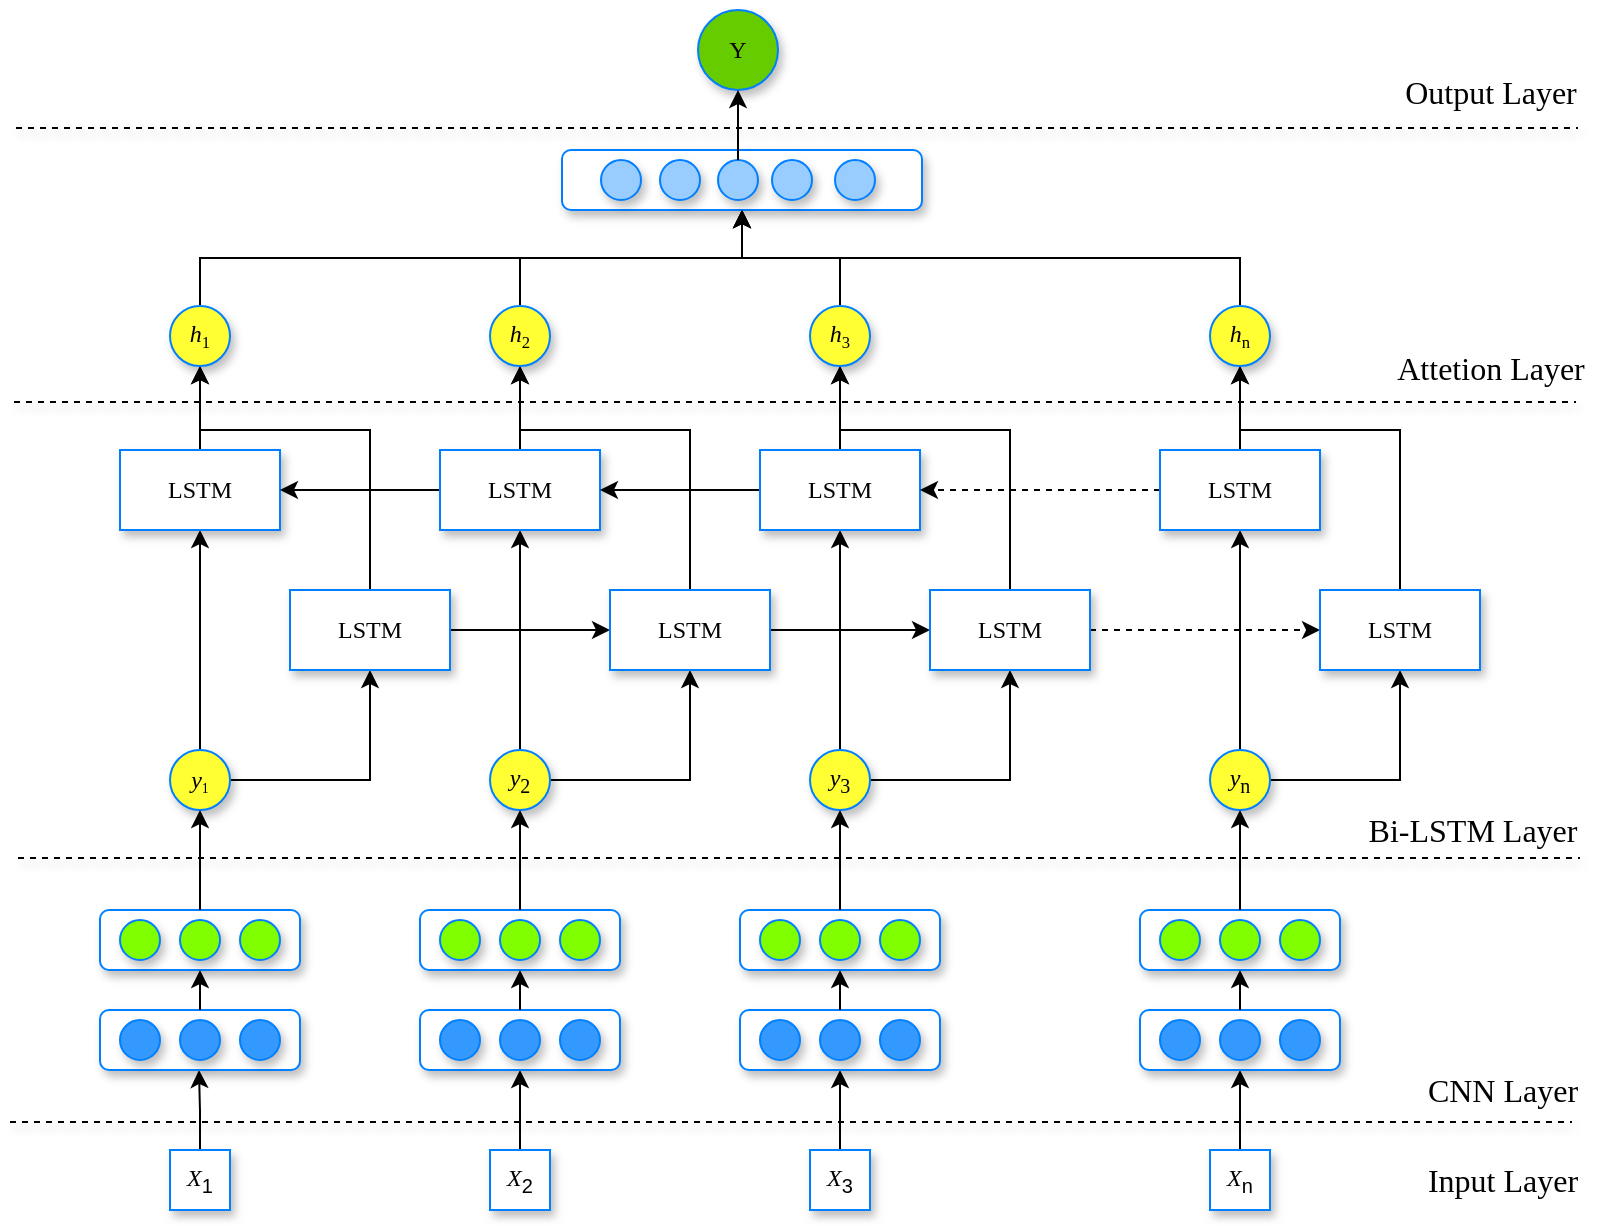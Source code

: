 <mxfile version="17.1.3" type="github">
  <diagram id="kZ105ibB84_HRwHr6UzJ" name="Page-1">
    <mxGraphModel dx="1117" dy="574" grid="0" gridSize="10" guides="1" tooltips="1" connect="1" arrows="1" fold="1" page="1" pageScale="1" pageWidth="827" pageHeight="1169" math="0" shadow="0">
      <root>
        <mxCell id="0" />
        <mxCell id="1" parent="0" />
        <mxCell id="asnv2eDRdn1GzaaLwiRC-99" style="edgeStyle=orthogonalEdgeStyle;rounded=0;orthogonalLoop=1;jettySize=auto;html=1;exitX=0.5;exitY=0;exitDx=0;exitDy=0;fontFamily=Times New Roman;shadow=0;" parent="1" source="asnv2eDRdn1GzaaLwiRC-2" edge="1">
          <mxGeometry relative="1" as="geometry">
            <mxPoint x="104.5" y="735" as="targetPoint" />
          </mxGeometry>
        </mxCell>
        <mxCell id="asnv2eDRdn1GzaaLwiRC-2" value="&lt;i&gt;&lt;font face=&quot;Times New Roman&quot;&gt;X&lt;/font&gt;&lt;/i&gt;&lt;sub&gt;1&lt;/sub&gt;" style="rounded=0;whiteSpace=wrap;html=1;strokeColor=#007FFF;shadow=1;" parent="1" vertex="1">
          <mxGeometry x="90" y="775" width="30" height="30" as="geometry" />
        </mxCell>
        <mxCell id="asnv2eDRdn1GzaaLwiRC-100" style="edgeStyle=orthogonalEdgeStyle;rounded=0;orthogonalLoop=1;jettySize=auto;html=1;exitX=0.5;exitY=0;exitDx=0;exitDy=0;entryX=0.5;entryY=1;entryDx=0;entryDy=0;fontFamily=Times New Roman;shadow=0;" parent="1" source="asnv2eDRdn1GzaaLwiRC-3" target="asnv2eDRdn1GzaaLwiRC-17" edge="1">
          <mxGeometry relative="1" as="geometry" />
        </mxCell>
        <mxCell id="asnv2eDRdn1GzaaLwiRC-3" value="&lt;i&gt;&lt;font face=&quot;Times New Roman&quot;&gt;X&lt;/font&gt;&lt;/i&gt;&lt;sub&gt;2&lt;/sub&gt;" style="rounded=0;whiteSpace=wrap;html=1;strokeColor=#007FFF;shadow=1;" parent="1" vertex="1">
          <mxGeometry x="250" y="775" width="30" height="30" as="geometry" />
        </mxCell>
        <mxCell id="asnv2eDRdn1GzaaLwiRC-101" style="edgeStyle=orthogonalEdgeStyle;rounded=0;orthogonalLoop=1;jettySize=auto;html=1;exitX=0.5;exitY=0;exitDx=0;exitDy=0;entryX=0.5;entryY=1;entryDx=0;entryDy=0;fontFamily=Times New Roman;shadow=0;" parent="1" source="asnv2eDRdn1GzaaLwiRC-6" target="asnv2eDRdn1GzaaLwiRC-22" edge="1">
          <mxGeometry relative="1" as="geometry" />
        </mxCell>
        <mxCell id="asnv2eDRdn1GzaaLwiRC-6" value="&lt;font face=&quot;Times New Roman&quot;&gt;&lt;i&gt;X&lt;/i&gt;&lt;/font&gt;&lt;sub&gt;3&lt;/sub&gt;" style="rounded=0;whiteSpace=wrap;html=1;strokeColor=#007FFF;shadow=1;" parent="1" vertex="1">
          <mxGeometry x="410" y="775" width="30" height="30" as="geometry" />
        </mxCell>
        <mxCell id="asnv2eDRdn1GzaaLwiRC-102" style="edgeStyle=orthogonalEdgeStyle;rounded=0;orthogonalLoop=1;jettySize=auto;html=1;exitX=0.5;exitY=0;exitDx=0;exitDy=0;entryX=0.5;entryY=1;entryDx=0;entryDy=0;fontFamily=Times New Roman;shadow=0;" parent="1" source="asnv2eDRdn1GzaaLwiRC-7" target="asnv2eDRdn1GzaaLwiRC-28" edge="1">
          <mxGeometry relative="1" as="geometry" />
        </mxCell>
        <mxCell id="asnv2eDRdn1GzaaLwiRC-7" value="&lt;font face=&quot;Times New Roman&quot;&gt;&lt;i&gt;X&lt;/i&gt;&lt;/font&gt;&lt;sub&gt;n&lt;/sub&gt;" style="rounded=0;whiteSpace=wrap;html=1;strokeColor=#007FFF;shadow=1;" parent="1" vertex="1">
          <mxGeometry x="610" y="775" width="30" height="30" as="geometry" />
        </mxCell>
        <mxCell id="asnv2eDRdn1GzaaLwiRC-15" value="" style="group" parent="1" vertex="1" connectable="0">
          <mxGeometry x="55" y="705" width="100" height="30" as="geometry" />
        </mxCell>
        <mxCell id="asnv2eDRdn1GzaaLwiRC-9" value="" style="rounded=1;whiteSpace=wrap;html=1;strokeColor=#007FFF;shadow=1;" parent="asnv2eDRdn1GzaaLwiRC-15" vertex="1">
          <mxGeometry width="100" height="30" as="geometry" />
        </mxCell>
        <mxCell id="asnv2eDRdn1GzaaLwiRC-10" value="" style="ellipse;whiteSpace=wrap;html=1;aspect=fixed;strokeColor=#007FFF;fillColor=#3399FF;shadow=1;" parent="asnv2eDRdn1GzaaLwiRC-15" vertex="1">
          <mxGeometry x="10" y="5" width="20" height="20" as="geometry" />
        </mxCell>
        <mxCell id="asnv2eDRdn1GzaaLwiRC-11" value="" style="ellipse;whiteSpace=wrap;html=1;aspect=fixed;strokeColor=#007FFF;fillColor=#3399FF;shadow=1;" parent="asnv2eDRdn1GzaaLwiRC-15" vertex="1">
          <mxGeometry x="40" y="5" width="20" height="20" as="geometry" />
        </mxCell>
        <mxCell id="asnv2eDRdn1GzaaLwiRC-12" value="" style="ellipse;whiteSpace=wrap;html=1;aspect=fixed;strokeColor=#007FFF;fillColor=#3399FF;shadow=1;" parent="asnv2eDRdn1GzaaLwiRC-15" vertex="1">
          <mxGeometry x="70" y="5" width="20" height="20" as="geometry" />
        </mxCell>
        <mxCell id="asnv2eDRdn1GzaaLwiRC-16" value="" style="group" parent="1" vertex="1" connectable="0">
          <mxGeometry x="215" y="705" width="100" height="30" as="geometry" />
        </mxCell>
        <mxCell id="asnv2eDRdn1GzaaLwiRC-17" value="" style="rounded=1;whiteSpace=wrap;html=1;strokeColor=#007FFF;shadow=1;" parent="asnv2eDRdn1GzaaLwiRC-16" vertex="1">
          <mxGeometry width="100" height="30" as="geometry" />
        </mxCell>
        <mxCell id="asnv2eDRdn1GzaaLwiRC-18" value="" style="ellipse;whiteSpace=wrap;html=1;aspect=fixed;strokeColor=#007FFF;fillColor=#3399FF;shadow=1;" parent="asnv2eDRdn1GzaaLwiRC-16" vertex="1">
          <mxGeometry x="10" y="5" width="20" height="20" as="geometry" />
        </mxCell>
        <mxCell id="asnv2eDRdn1GzaaLwiRC-19" value="" style="ellipse;whiteSpace=wrap;html=1;aspect=fixed;strokeColor=#007FFF;fillColor=#3399FF;shadow=1;" parent="asnv2eDRdn1GzaaLwiRC-16" vertex="1">
          <mxGeometry x="40" y="5" width="20" height="20" as="geometry" />
        </mxCell>
        <mxCell id="asnv2eDRdn1GzaaLwiRC-20" value="" style="ellipse;whiteSpace=wrap;html=1;aspect=fixed;strokeColor=#007FFF;fillColor=#3399FF;shadow=1;" parent="asnv2eDRdn1GzaaLwiRC-16" vertex="1">
          <mxGeometry x="70" y="5" width="20" height="20" as="geometry" />
        </mxCell>
        <mxCell id="asnv2eDRdn1GzaaLwiRC-21" value="" style="group" parent="1" vertex="1" connectable="0">
          <mxGeometry x="375" y="705" width="100" height="30" as="geometry" />
        </mxCell>
        <mxCell id="asnv2eDRdn1GzaaLwiRC-22" value="" style="rounded=1;whiteSpace=wrap;html=1;strokeColor=#007FFF;shadow=1;" parent="asnv2eDRdn1GzaaLwiRC-21" vertex="1">
          <mxGeometry width="100" height="30" as="geometry" />
        </mxCell>
        <mxCell id="asnv2eDRdn1GzaaLwiRC-23" value="" style="ellipse;whiteSpace=wrap;html=1;aspect=fixed;strokeColor=#007FFF;fillColor=#3399FF;shadow=1;" parent="asnv2eDRdn1GzaaLwiRC-21" vertex="1">
          <mxGeometry x="10" y="5" width="20" height="20" as="geometry" />
        </mxCell>
        <mxCell id="asnv2eDRdn1GzaaLwiRC-24" value="" style="ellipse;whiteSpace=wrap;html=1;aspect=fixed;strokeColor=#007FFF;fillColor=#3399FF;shadow=1;" parent="asnv2eDRdn1GzaaLwiRC-21" vertex="1">
          <mxGeometry x="40" y="5" width="20" height="20" as="geometry" />
        </mxCell>
        <mxCell id="asnv2eDRdn1GzaaLwiRC-25" value="" style="ellipse;whiteSpace=wrap;html=1;aspect=fixed;strokeColor=#007FFF;fillColor=#3399FF;shadow=1;" parent="asnv2eDRdn1GzaaLwiRC-21" vertex="1">
          <mxGeometry x="70" y="5" width="20" height="20" as="geometry" />
        </mxCell>
        <mxCell id="asnv2eDRdn1GzaaLwiRC-143" value="" style="endArrow=none;dashed=1;html=1;rounded=0;shadow=1;fontFamily=Times New Roman;" parent="asnv2eDRdn1GzaaLwiRC-21" edge="1">
          <mxGeometry width="50" height="50" relative="1" as="geometry">
            <mxPoint x="-365" y="56" as="sourcePoint" />
            <mxPoint x="416" y="56" as="targetPoint" />
          </mxGeometry>
        </mxCell>
        <mxCell id="asnv2eDRdn1GzaaLwiRC-27" value="" style="group" parent="1" vertex="1" connectable="0">
          <mxGeometry x="575" y="705" width="100" height="30" as="geometry" />
        </mxCell>
        <mxCell id="asnv2eDRdn1GzaaLwiRC-28" value="" style="rounded=1;whiteSpace=wrap;html=1;strokeColor=#007FFF;shadow=1;" parent="asnv2eDRdn1GzaaLwiRC-27" vertex="1">
          <mxGeometry width="100" height="30" as="geometry" />
        </mxCell>
        <mxCell id="asnv2eDRdn1GzaaLwiRC-29" value="" style="ellipse;whiteSpace=wrap;html=1;aspect=fixed;strokeColor=#007FFF;fillColor=#3399FF;shadow=1;" parent="asnv2eDRdn1GzaaLwiRC-27" vertex="1">
          <mxGeometry x="10" y="5" width="20" height="20" as="geometry" />
        </mxCell>
        <mxCell id="asnv2eDRdn1GzaaLwiRC-30" value="" style="ellipse;whiteSpace=wrap;html=1;aspect=fixed;strokeColor=#007FFF;fillColor=#3399FF;shadow=1;" parent="asnv2eDRdn1GzaaLwiRC-27" vertex="1">
          <mxGeometry x="40" y="5" width="20" height="20" as="geometry" />
        </mxCell>
        <mxCell id="asnv2eDRdn1GzaaLwiRC-31" value="" style="ellipse;whiteSpace=wrap;html=1;aspect=fixed;strokeColor=#007FFF;fillColor=#3399FF;shadow=1;" parent="asnv2eDRdn1GzaaLwiRC-27" vertex="1">
          <mxGeometry x="70" y="5" width="20" height="20" as="geometry" />
        </mxCell>
        <mxCell id="asnv2eDRdn1GzaaLwiRC-37" value="" style="group" parent="1" vertex="1" connectable="0">
          <mxGeometry x="55" y="655" width="100" height="30" as="geometry" />
        </mxCell>
        <mxCell id="asnv2eDRdn1GzaaLwiRC-38" value="" style="rounded=1;whiteSpace=wrap;html=1;strokeColor=#007FFF;shadow=1;" parent="asnv2eDRdn1GzaaLwiRC-37" vertex="1">
          <mxGeometry width="100" height="30" as="geometry" />
        </mxCell>
        <mxCell id="asnv2eDRdn1GzaaLwiRC-39" value="" style="ellipse;whiteSpace=wrap;html=1;aspect=fixed;strokeColor=#007FFF;fillColor=#80FF00;shadow=1;" parent="asnv2eDRdn1GzaaLwiRC-37" vertex="1">
          <mxGeometry x="10" y="5" width="20" height="20" as="geometry" />
        </mxCell>
        <mxCell id="asnv2eDRdn1GzaaLwiRC-40" value="" style="ellipse;whiteSpace=wrap;html=1;aspect=fixed;strokeColor=#007FFF;fillColor=#80FF00;shadow=1;" parent="asnv2eDRdn1GzaaLwiRC-37" vertex="1">
          <mxGeometry x="40" y="5" width="20" height="20" as="geometry" />
        </mxCell>
        <mxCell id="asnv2eDRdn1GzaaLwiRC-41" value="" style="ellipse;whiteSpace=wrap;html=1;aspect=fixed;strokeColor=#007FFF;fillColor=#80FF00;shadow=1;" parent="asnv2eDRdn1GzaaLwiRC-37" vertex="1">
          <mxGeometry x="70" y="5" width="20" height="20" as="geometry" />
        </mxCell>
        <mxCell id="asnv2eDRdn1GzaaLwiRC-42" value="" style="group" parent="1" vertex="1" connectable="0">
          <mxGeometry x="215" y="655" width="100" height="30" as="geometry" />
        </mxCell>
        <mxCell id="asnv2eDRdn1GzaaLwiRC-43" value="" style="rounded=1;whiteSpace=wrap;html=1;strokeColor=#007FFF;shadow=1;" parent="asnv2eDRdn1GzaaLwiRC-42" vertex="1">
          <mxGeometry width="100" height="30" as="geometry" />
        </mxCell>
        <mxCell id="asnv2eDRdn1GzaaLwiRC-44" value="" style="ellipse;whiteSpace=wrap;html=1;aspect=fixed;strokeColor=#007FFF;fillColor=#80FF00;shadow=1;" parent="asnv2eDRdn1GzaaLwiRC-42" vertex="1">
          <mxGeometry x="10" y="5" width="20" height="20" as="geometry" />
        </mxCell>
        <mxCell id="asnv2eDRdn1GzaaLwiRC-45" value="" style="ellipse;whiteSpace=wrap;html=1;aspect=fixed;strokeColor=#007FFF;fillColor=#80FF00;shadow=1;" parent="asnv2eDRdn1GzaaLwiRC-42" vertex="1">
          <mxGeometry x="40" y="5" width="20" height="20" as="geometry" />
        </mxCell>
        <mxCell id="asnv2eDRdn1GzaaLwiRC-46" value="" style="ellipse;whiteSpace=wrap;html=1;aspect=fixed;strokeColor=#007FFF;fillColor=#80FF00;shadow=1;" parent="asnv2eDRdn1GzaaLwiRC-42" vertex="1">
          <mxGeometry x="70" y="5" width="20" height="20" as="geometry" />
        </mxCell>
        <mxCell id="asnv2eDRdn1GzaaLwiRC-47" value="" style="group" parent="1" vertex="1" connectable="0">
          <mxGeometry x="375" y="655" width="100" height="30" as="geometry" />
        </mxCell>
        <mxCell id="asnv2eDRdn1GzaaLwiRC-48" value="" style="rounded=1;whiteSpace=wrap;html=1;strokeColor=#007FFF;shadow=1;" parent="asnv2eDRdn1GzaaLwiRC-47" vertex="1">
          <mxGeometry width="100" height="30" as="geometry" />
        </mxCell>
        <mxCell id="asnv2eDRdn1GzaaLwiRC-49" value="" style="ellipse;whiteSpace=wrap;html=1;aspect=fixed;strokeColor=#007FFF;fillColor=#80FF00;shadow=1;" parent="asnv2eDRdn1GzaaLwiRC-47" vertex="1">
          <mxGeometry x="10" y="5" width="20" height="20" as="geometry" />
        </mxCell>
        <mxCell id="asnv2eDRdn1GzaaLwiRC-50" value="" style="ellipse;whiteSpace=wrap;html=1;aspect=fixed;strokeColor=#007FFF;fillColor=#80FF00;shadow=1;" parent="asnv2eDRdn1GzaaLwiRC-47" vertex="1">
          <mxGeometry x="40" y="5" width="20" height="20" as="geometry" />
        </mxCell>
        <mxCell id="asnv2eDRdn1GzaaLwiRC-51" value="" style="ellipse;whiteSpace=wrap;html=1;aspect=fixed;strokeColor=#007FFF;fillColor=#80FF00;shadow=1;" parent="asnv2eDRdn1GzaaLwiRC-47" vertex="1">
          <mxGeometry x="70" y="5" width="20" height="20" as="geometry" />
        </mxCell>
        <mxCell id="asnv2eDRdn1GzaaLwiRC-52" value="" style="group" parent="1" vertex="1" connectable="0">
          <mxGeometry x="575" y="655" width="100" height="30" as="geometry" />
        </mxCell>
        <mxCell id="asnv2eDRdn1GzaaLwiRC-53" value="" style="rounded=1;whiteSpace=wrap;html=1;strokeColor=#007FFF;shadow=1;" parent="asnv2eDRdn1GzaaLwiRC-52" vertex="1">
          <mxGeometry width="100" height="30" as="geometry" />
        </mxCell>
        <mxCell id="asnv2eDRdn1GzaaLwiRC-54" value="" style="ellipse;whiteSpace=wrap;html=1;aspect=fixed;strokeColor=#007FFF;fillColor=#80FF00;shadow=1;" parent="asnv2eDRdn1GzaaLwiRC-52" vertex="1">
          <mxGeometry x="10" y="5" width="20" height="20" as="geometry" />
        </mxCell>
        <mxCell id="asnv2eDRdn1GzaaLwiRC-55" value="" style="ellipse;whiteSpace=wrap;html=1;aspect=fixed;strokeColor=#007FFF;fillColor=#80FF00;shadow=1;" parent="asnv2eDRdn1GzaaLwiRC-52" vertex="1">
          <mxGeometry x="40" y="5" width="20" height="20" as="geometry" />
        </mxCell>
        <mxCell id="asnv2eDRdn1GzaaLwiRC-56" value="" style="ellipse;whiteSpace=wrap;html=1;aspect=fixed;strokeColor=#007FFF;fillColor=#80FF00;shadow=1;" parent="asnv2eDRdn1GzaaLwiRC-52" vertex="1">
          <mxGeometry x="70" y="5" width="20" height="20" as="geometry" />
        </mxCell>
        <mxCell id="asnv2eDRdn1GzaaLwiRC-95" style="edgeStyle=orthogonalEdgeStyle;rounded=0;orthogonalLoop=1;jettySize=auto;html=1;exitX=0.5;exitY=0;exitDx=0;exitDy=0;entryX=0.5;entryY=1;entryDx=0;entryDy=0;fontFamily=Times New Roman;" parent="1" source="asnv2eDRdn1GzaaLwiRC-63" target="asnv2eDRdn1GzaaLwiRC-67" edge="1">
          <mxGeometry relative="1" as="geometry" />
        </mxCell>
        <mxCell id="asnv2eDRdn1GzaaLwiRC-111" style="edgeStyle=orthogonalEdgeStyle;rounded=0;orthogonalLoop=1;jettySize=auto;html=1;exitX=1;exitY=0.5;exitDx=0;exitDy=0;entryX=0.5;entryY=1;entryDx=0;entryDy=0;fontFamily=Times New Roman;" parent="1" source="asnv2eDRdn1GzaaLwiRC-63" target="asnv2eDRdn1GzaaLwiRC-68" edge="1">
          <mxGeometry relative="1" as="geometry" />
        </mxCell>
        <mxCell id="asnv2eDRdn1GzaaLwiRC-63" value="&lt;i style=&quot;font-family: &amp;#34;times new roman&amp;#34;&quot;&gt;y&lt;/i&gt;&lt;span style=&quot;font-family: &amp;#34;times new roman&amp;#34; ; font-size: 8.333px&quot;&gt;&lt;sub&gt;1&lt;/sub&gt;&lt;/span&gt;" style="ellipse;whiteSpace=wrap;html=1;aspect=fixed;strokeColor=#007FFF;fillColor=#FFFF33;shadow=1;" parent="1" vertex="1">
          <mxGeometry x="90" y="575" width="30" height="30" as="geometry" />
        </mxCell>
        <mxCell id="asnv2eDRdn1GzaaLwiRC-114" style="edgeStyle=orthogonalEdgeStyle;rounded=0;orthogonalLoop=1;jettySize=auto;html=1;exitX=1;exitY=0.5;exitDx=0;exitDy=0;entryX=0.5;entryY=1;entryDx=0;entryDy=0;fontFamily=Times New Roman;" parent="1" source="asnv2eDRdn1GzaaLwiRC-64" target="asnv2eDRdn1GzaaLwiRC-72" edge="1">
          <mxGeometry relative="1" as="geometry" />
        </mxCell>
        <mxCell id="asnv2eDRdn1GzaaLwiRC-115" style="edgeStyle=orthogonalEdgeStyle;rounded=0;orthogonalLoop=1;jettySize=auto;html=1;exitX=0.5;exitY=0;exitDx=0;exitDy=0;entryX=0.5;entryY=1;entryDx=0;entryDy=0;fontFamily=Times New Roman;" parent="1" source="asnv2eDRdn1GzaaLwiRC-64" target="asnv2eDRdn1GzaaLwiRC-69" edge="1">
          <mxGeometry relative="1" as="geometry" />
        </mxCell>
        <mxCell id="asnv2eDRdn1GzaaLwiRC-64" value="&lt;font face=&quot;Times New Roman&quot;&gt;&lt;i&gt;y&lt;/i&gt;&lt;sub&gt;2&lt;/sub&gt;&lt;/font&gt;" style="ellipse;whiteSpace=wrap;html=1;aspect=fixed;strokeColor=#007FFF;fillColor=#FFFF33;shadow=1;" parent="1" vertex="1">
          <mxGeometry x="250" y="575" width="30" height="30" as="geometry" />
        </mxCell>
        <mxCell id="asnv2eDRdn1GzaaLwiRC-118" style="edgeStyle=orthogonalEdgeStyle;rounded=0;orthogonalLoop=1;jettySize=auto;html=1;exitX=0.5;exitY=0;exitDx=0;exitDy=0;entryX=0.5;entryY=1;entryDx=0;entryDy=0;fontFamily=Times New Roman;" parent="1" source="asnv2eDRdn1GzaaLwiRC-65" target="asnv2eDRdn1GzaaLwiRC-70" edge="1">
          <mxGeometry relative="1" as="geometry" />
        </mxCell>
        <mxCell id="asnv2eDRdn1GzaaLwiRC-136" style="edgeStyle=orthogonalEdgeStyle;rounded=0;orthogonalLoop=1;jettySize=auto;html=1;exitX=1;exitY=0.5;exitDx=0;exitDy=0;entryX=0.5;entryY=1;entryDx=0;entryDy=0;fontFamily=Times New Roman;" parent="1" source="asnv2eDRdn1GzaaLwiRC-65" target="asnv2eDRdn1GzaaLwiRC-73" edge="1">
          <mxGeometry relative="1" as="geometry" />
        </mxCell>
        <mxCell id="asnv2eDRdn1GzaaLwiRC-65" value="&lt;font face=&quot;Times New Roman&quot;&gt;&lt;i&gt;y&lt;/i&gt;&lt;sub&gt;3&lt;/sub&gt;&lt;/font&gt;" style="ellipse;whiteSpace=wrap;html=1;aspect=fixed;strokeColor=#007FFF;fillColor=#FFFF33;shadow=1;" parent="1" vertex="1">
          <mxGeometry x="410" y="575" width="30" height="30" as="geometry" />
        </mxCell>
        <mxCell id="asnv2eDRdn1GzaaLwiRC-119" style="edgeStyle=orthogonalEdgeStyle;rounded=0;orthogonalLoop=1;jettySize=auto;html=1;exitX=0.5;exitY=0;exitDx=0;exitDy=0;entryX=0.5;entryY=1;entryDx=0;entryDy=0;fontFamily=Times New Roman;" parent="1" source="asnv2eDRdn1GzaaLwiRC-66" target="asnv2eDRdn1GzaaLwiRC-71" edge="1">
          <mxGeometry relative="1" as="geometry" />
        </mxCell>
        <mxCell id="asnv2eDRdn1GzaaLwiRC-120" style="edgeStyle=orthogonalEdgeStyle;rounded=0;orthogonalLoop=1;jettySize=auto;html=1;exitX=1;exitY=0.5;exitDx=0;exitDy=0;entryX=0.5;entryY=1;entryDx=0;entryDy=0;fontFamily=Times New Roman;" parent="1" source="asnv2eDRdn1GzaaLwiRC-66" target="asnv2eDRdn1GzaaLwiRC-74" edge="1">
          <mxGeometry relative="1" as="geometry" />
        </mxCell>
        <mxCell id="asnv2eDRdn1GzaaLwiRC-66" value="&lt;font face=&quot;Times New Roman&quot;&gt;&lt;i&gt;y&lt;/i&gt;&lt;sub&gt;n&lt;/sub&gt;&lt;/font&gt;" style="ellipse;whiteSpace=wrap;html=1;aspect=fixed;strokeColor=#007FFF;fillColor=#FFFF33;shadow=1;" parent="1" vertex="1">
          <mxGeometry x="610" y="575" width="30" height="30" as="geometry" />
        </mxCell>
        <mxCell id="asnv2eDRdn1GzaaLwiRC-89" value="" style="edgeStyle=orthogonalEdgeStyle;rounded=0;orthogonalLoop=1;jettySize=auto;html=1;fontFamily=Times New Roman;" parent="1" source="asnv2eDRdn1GzaaLwiRC-67" target="asnv2eDRdn1GzaaLwiRC-75" edge="1">
          <mxGeometry relative="1" as="geometry" />
        </mxCell>
        <mxCell id="asnv2eDRdn1GzaaLwiRC-67" value="&lt;font face=&quot;Times New Roman&quot;&gt;LSTM&lt;/font&gt;" style="rounded=0;whiteSpace=wrap;html=1;shadow=1;strokeColor=#007FFF;fillColor=#FFFFFF;" parent="1" vertex="1">
          <mxGeometry x="65" y="425" width="80" height="40" as="geometry" />
        </mxCell>
        <mxCell id="asnv2eDRdn1GzaaLwiRC-112" style="edgeStyle=orthogonalEdgeStyle;rounded=0;orthogonalLoop=1;jettySize=auto;html=1;exitX=0.5;exitY=0;exitDx=0;exitDy=0;entryX=0.5;entryY=1;entryDx=0;entryDy=0;fontFamily=Times New Roman;" parent="1" source="asnv2eDRdn1GzaaLwiRC-68" target="asnv2eDRdn1GzaaLwiRC-75" edge="1">
          <mxGeometry relative="1" as="geometry">
            <Array as="points">
              <mxPoint x="190" y="415" />
              <mxPoint x="105" y="415" />
            </Array>
          </mxGeometry>
        </mxCell>
        <mxCell id="asnv2eDRdn1GzaaLwiRC-113" style="edgeStyle=orthogonalEdgeStyle;rounded=0;orthogonalLoop=1;jettySize=auto;html=1;exitX=1;exitY=0.5;exitDx=0;exitDy=0;entryX=0;entryY=0.5;entryDx=0;entryDy=0;fontFamily=Times New Roman;" parent="1" source="asnv2eDRdn1GzaaLwiRC-68" target="asnv2eDRdn1GzaaLwiRC-72" edge="1">
          <mxGeometry relative="1" as="geometry" />
        </mxCell>
        <mxCell id="asnv2eDRdn1GzaaLwiRC-68" value="&lt;font face=&quot;Times New Roman&quot;&gt;LSTM&lt;/font&gt;" style="rounded=0;whiteSpace=wrap;html=1;shadow=1;strokeColor=#007FFF;fillColor=#FFFFFF;" parent="1" vertex="1">
          <mxGeometry x="150" y="495" width="80" height="40" as="geometry" />
        </mxCell>
        <mxCell id="asnv2eDRdn1GzaaLwiRC-124" style="edgeStyle=orthogonalEdgeStyle;rounded=0;orthogonalLoop=1;jettySize=auto;html=1;exitX=0.5;exitY=0;exitDx=0;exitDy=0;entryX=0.5;entryY=1;entryDx=0;entryDy=0;fontFamily=Times New Roman;" parent="1" source="asnv2eDRdn1GzaaLwiRC-69" target="asnv2eDRdn1GzaaLwiRC-90" edge="1">
          <mxGeometry relative="1" as="geometry" />
        </mxCell>
        <mxCell id="asnv2eDRdn1GzaaLwiRC-129" style="edgeStyle=orthogonalEdgeStyle;rounded=0;orthogonalLoop=1;jettySize=auto;html=1;exitX=0;exitY=0.5;exitDx=0;exitDy=0;entryX=1;entryY=0.5;entryDx=0;entryDy=0;fontFamily=Times New Roman;" parent="1" source="asnv2eDRdn1GzaaLwiRC-69" target="asnv2eDRdn1GzaaLwiRC-67" edge="1">
          <mxGeometry relative="1" as="geometry" />
        </mxCell>
        <mxCell id="asnv2eDRdn1GzaaLwiRC-69" value="&lt;font face=&quot;Times New Roman&quot;&gt;LSTM&lt;/font&gt;" style="rounded=0;whiteSpace=wrap;html=1;shadow=1;strokeColor=#007FFF;fillColor=#FFFFFF;" parent="1" vertex="1">
          <mxGeometry x="225" y="425" width="80" height="40" as="geometry" />
        </mxCell>
        <mxCell id="asnv2eDRdn1GzaaLwiRC-123" style="edgeStyle=orthogonalEdgeStyle;rounded=0;orthogonalLoop=1;jettySize=auto;html=1;exitX=0.5;exitY=0;exitDx=0;exitDy=0;entryX=0.5;entryY=1;entryDx=0;entryDy=0;fontFamily=Times New Roman;" parent="1" source="asnv2eDRdn1GzaaLwiRC-70" target="asnv2eDRdn1GzaaLwiRC-91" edge="1">
          <mxGeometry relative="1" as="geometry" />
        </mxCell>
        <mxCell id="asnv2eDRdn1GzaaLwiRC-128" style="edgeStyle=orthogonalEdgeStyle;rounded=0;orthogonalLoop=1;jettySize=auto;html=1;exitX=0;exitY=0.5;exitDx=0;exitDy=0;entryX=1;entryY=0.5;entryDx=0;entryDy=0;fontFamily=Times New Roman;" parent="1" source="asnv2eDRdn1GzaaLwiRC-70" target="asnv2eDRdn1GzaaLwiRC-69" edge="1">
          <mxGeometry relative="1" as="geometry" />
        </mxCell>
        <mxCell id="asnv2eDRdn1GzaaLwiRC-70" value="&lt;font face=&quot;Times New Roman&quot;&gt;LSTM&lt;/font&gt;" style="rounded=0;whiteSpace=wrap;html=1;shadow=1;strokeColor=#007FFF;fillColor=#FFFFFF;" parent="1" vertex="1">
          <mxGeometry x="385" y="425" width="80" height="40" as="geometry" />
        </mxCell>
        <mxCell id="asnv2eDRdn1GzaaLwiRC-122" style="edgeStyle=orthogonalEdgeStyle;rounded=0;orthogonalLoop=1;jettySize=auto;html=1;exitX=0.5;exitY=0;exitDx=0;exitDy=0;entryX=0.5;entryY=1;entryDx=0;entryDy=0;fontFamily=Times New Roman;" parent="1" source="asnv2eDRdn1GzaaLwiRC-71" target="asnv2eDRdn1GzaaLwiRC-78" edge="1">
          <mxGeometry relative="1" as="geometry" />
        </mxCell>
        <mxCell id="asnv2eDRdn1GzaaLwiRC-130" style="edgeStyle=orthogonalEdgeStyle;rounded=0;orthogonalLoop=1;jettySize=auto;html=1;exitX=0;exitY=0.5;exitDx=0;exitDy=0;fontFamily=Times New Roman;dashed=1;" parent="1" source="asnv2eDRdn1GzaaLwiRC-71" target="asnv2eDRdn1GzaaLwiRC-70" edge="1">
          <mxGeometry relative="1" as="geometry" />
        </mxCell>
        <mxCell id="asnv2eDRdn1GzaaLwiRC-71" value="&lt;font face=&quot;Times New Roman&quot;&gt;LSTM&lt;/font&gt;" style="rounded=0;whiteSpace=wrap;html=1;shadow=1;strokeColor=#007FFF;fillColor=#FFFFFF;" parent="1" vertex="1">
          <mxGeometry x="585" y="425" width="80" height="40" as="geometry" />
        </mxCell>
        <mxCell id="asnv2eDRdn1GzaaLwiRC-116" style="edgeStyle=orthogonalEdgeStyle;rounded=0;orthogonalLoop=1;jettySize=auto;html=1;exitX=1;exitY=0.5;exitDx=0;exitDy=0;fontFamily=Times New Roman;" parent="1" source="asnv2eDRdn1GzaaLwiRC-72" target="asnv2eDRdn1GzaaLwiRC-73" edge="1">
          <mxGeometry relative="1" as="geometry" />
        </mxCell>
        <mxCell id="asnv2eDRdn1GzaaLwiRC-125" style="edgeStyle=orthogonalEdgeStyle;rounded=0;orthogonalLoop=1;jettySize=auto;html=1;exitX=0.5;exitY=0;exitDx=0;exitDy=0;entryX=0.5;entryY=1;entryDx=0;entryDy=0;fontFamily=Times New Roman;" parent="1" source="asnv2eDRdn1GzaaLwiRC-72" target="asnv2eDRdn1GzaaLwiRC-90" edge="1">
          <mxGeometry relative="1" as="geometry">
            <Array as="points">
              <mxPoint x="350" y="415" />
              <mxPoint x="265" y="415" />
            </Array>
          </mxGeometry>
        </mxCell>
        <mxCell id="asnv2eDRdn1GzaaLwiRC-72" value="&lt;font face=&quot;Times New Roman&quot;&gt;LSTM&lt;/font&gt;" style="rounded=0;whiteSpace=wrap;html=1;shadow=1;strokeColor=#007FFF;fillColor=#FFFFFF;" parent="1" vertex="1">
          <mxGeometry x="310" y="495" width="80" height="40" as="geometry" />
        </mxCell>
        <mxCell id="asnv2eDRdn1GzaaLwiRC-117" style="edgeStyle=orthogonalEdgeStyle;rounded=0;orthogonalLoop=1;jettySize=auto;html=1;exitX=1;exitY=0.5;exitDx=0;exitDy=0;entryX=0;entryY=0.5;entryDx=0;entryDy=0;fontFamily=Times New Roman;dashed=1;" parent="1" source="asnv2eDRdn1GzaaLwiRC-73" target="asnv2eDRdn1GzaaLwiRC-74" edge="1">
          <mxGeometry relative="1" as="geometry" />
        </mxCell>
        <mxCell id="asnv2eDRdn1GzaaLwiRC-126" style="edgeStyle=orthogonalEdgeStyle;rounded=0;orthogonalLoop=1;jettySize=auto;html=1;exitX=0.5;exitY=0;exitDx=0;exitDy=0;entryX=0.5;entryY=1;entryDx=0;entryDy=0;fontFamily=Times New Roman;" parent="1" source="asnv2eDRdn1GzaaLwiRC-73" target="asnv2eDRdn1GzaaLwiRC-91" edge="1">
          <mxGeometry relative="1" as="geometry">
            <Array as="points">
              <mxPoint x="510" y="415" />
              <mxPoint x="425" y="415" />
            </Array>
          </mxGeometry>
        </mxCell>
        <mxCell id="asnv2eDRdn1GzaaLwiRC-73" value="&lt;font face=&quot;Times New Roman&quot;&gt;LSTM&lt;/font&gt;" style="rounded=0;whiteSpace=wrap;html=1;shadow=1;strokeColor=#007FFF;fillColor=#FFFFFF;" parent="1" vertex="1">
          <mxGeometry x="470" y="495" width="80" height="40" as="geometry" />
        </mxCell>
        <mxCell id="asnv2eDRdn1GzaaLwiRC-127" style="edgeStyle=orthogonalEdgeStyle;rounded=0;orthogonalLoop=1;jettySize=auto;html=1;exitX=0.5;exitY=0;exitDx=0;exitDy=0;entryX=0.5;entryY=1;entryDx=0;entryDy=0;fontFamily=Times New Roman;" parent="1" source="asnv2eDRdn1GzaaLwiRC-74" target="asnv2eDRdn1GzaaLwiRC-78" edge="1">
          <mxGeometry relative="1" as="geometry">
            <Array as="points">
              <mxPoint x="705" y="415" />
              <mxPoint x="625" y="415" />
            </Array>
          </mxGeometry>
        </mxCell>
        <mxCell id="asnv2eDRdn1GzaaLwiRC-74" value="&lt;font face=&quot;Times New Roman&quot;&gt;LSTM&lt;/font&gt;" style="rounded=0;whiteSpace=wrap;html=1;shadow=1;strokeColor=#007FFF;fillColor=#FFFFFF;" parent="1" vertex="1">
          <mxGeometry x="665" y="495" width="80" height="40" as="geometry" />
        </mxCell>
        <mxCell id="asnv2eDRdn1GzaaLwiRC-131" style="rounded=0;orthogonalLoop=1;jettySize=auto;html=1;exitX=0.5;exitY=0;exitDx=0;exitDy=0;entryX=0.5;entryY=1;entryDx=0;entryDy=0;fontFamily=Times New Roman;edgeStyle=orthogonalEdgeStyle;" parent="1" source="asnv2eDRdn1GzaaLwiRC-75" target="asnv2eDRdn1GzaaLwiRC-80" edge="1">
          <mxGeometry relative="1" as="geometry" />
        </mxCell>
        <mxCell id="asnv2eDRdn1GzaaLwiRC-75" value="&lt;font face=&quot;Times New Roman&quot;&gt;&lt;i&gt;h&lt;/i&gt;&lt;span style=&quot;font-size: 10px&quot;&gt;&lt;sub&gt;1&lt;/sub&gt;&lt;/span&gt;&lt;/font&gt;" style="ellipse;whiteSpace=wrap;html=1;aspect=fixed;strokeColor=#007FFF;fillColor=#FFFF33;shadow=1;" parent="1" vertex="1">
          <mxGeometry x="90" y="353" width="30" height="30" as="geometry" />
        </mxCell>
        <mxCell id="asnv2eDRdn1GzaaLwiRC-134" style="edgeStyle=orthogonalEdgeStyle;rounded=0;orthogonalLoop=1;jettySize=auto;html=1;exitX=0.5;exitY=0;exitDx=0;exitDy=0;fontFamily=Times New Roman;entryX=0.5;entryY=1;entryDx=0;entryDy=0;" parent="1" source="asnv2eDRdn1GzaaLwiRC-78" target="asnv2eDRdn1GzaaLwiRC-80" edge="1">
          <mxGeometry relative="1" as="geometry">
            <mxPoint x="510" y="305" as="targetPoint" />
            <Array as="points">
              <mxPoint x="625" y="329" />
              <mxPoint x="376" y="329" />
            </Array>
          </mxGeometry>
        </mxCell>
        <mxCell id="asnv2eDRdn1GzaaLwiRC-78" value="&lt;i style=&quot;font-family: &amp;#34;times new roman&amp;#34;&quot;&gt;h&lt;/i&gt;&lt;span style=&quot;font-family: &amp;#34;times new roman&amp;#34; ; font-size: 10px&quot;&gt;&lt;sub&gt;n&lt;/sub&gt;&lt;/span&gt;" style="ellipse;whiteSpace=wrap;html=1;aspect=fixed;strokeColor=#007FFF;fillColor=#FFFF33;shadow=1;" parent="1" vertex="1">
          <mxGeometry x="610" y="353" width="30" height="30" as="geometry" />
        </mxCell>
        <mxCell id="asnv2eDRdn1GzaaLwiRC-79" value="" style="group" parent="1" vertex="1" connectable="0">
          <mxGeometry x="286" y="275" width="195" height="30" as="geometry" />
        </mxCell>
        <mxCell id="asnv2eDRdn1GzaaLwiRC-80" value="" style="rounded=1;whiteSpace=wrap;html=1;strokeColor=#007FFF;shadow=1;" parent="asnv2eDRdn1GzaaLwiRC-79" vertex="1">
          <mxGeometry width="180" height="30" as="geometry" />
        </mxCell>
        <mxCell id="asnv2eDRdn1GzaaLwiRC-81" value="" style="ellipse;whiteSpace=wrap;html=1;aspect=fixed;strokeColor=#007FFF;fillColor=#99CCFF;shadow=1;" parent="asnv2eDRdn1GzaaLwiRC-79" vertex="1">
          <mxGeometry x="19.5" y="5" width="20" height="20" as="geometry" />
        </mxCell>
        <mxCell id="asnv2eDRdn1GzaaLwiRC-82" value="" style="ellipse;whiteSpace=wrap;html=1;aspect=fixed;strokeColor=#007FFF;fillColor=#99CCFF;shadow=1;" parent="asnv2eDRdn1GzaaLwiRC-79" vertex="1">
          <mxGeometry x="78" y="5" width="20" height="20" as="geometry" />
        </mxCell>
        <mxCell id="asnv2eDRdn1GzaaLwiRC-83" value="" style="ellipse;whiteSpace=wrap;html=1;aspect=fixed;strokeColor=#007FFF;fillColor=#99CCFF;shadow=1;" parent="asnv2eDRdn1GzaaLwiRC-79" vertex="1">
          <mxGeometry x="136.5" y="5" width="20" height="20" as="geometry" />
        </mxCell>
        <mxCell id="asnv2eDRdn1GzaaLwiRC-86" value="" style="ellipse;whiteSpace=wrap;html=1;aspect=fixed;strokeColor=#007FFF;fillColor=#99CCFF;shadow=1;" parent="asnv2eDRdn1GzaaLwiRC-79" vertex="1">
          <mxGeometry x="49" y="5" width="20" height="20" as="geometry" />
        </mxCell>
        <mxCell id="asnv2eDRdn1GzaaLwiRC-87" value="" style="ellipse;whiteSpace=wrap;html=1;aspect=fixed;strokeColor=#007FFF;fillColor=#99CCFF;shadow=1;" parent="asnv2eDRdn1GzaaLwiRC-79" vertex="1">
          <mxGeometry x="105" y="5" width="20" height="20" as="geometry" />
        </mxCell>
        <mxCell id="asnv2eDRdn1GzaaLwiRC-132" style="edgeStyle=orthogonalEdgeStyle;rounded=0;orthogonalLoop=1;jettySize=auto;html=1;exitX=0.5;exitY=0;exitDx=0;exitDy=0;fontFamily=Times New Roman;entryX=0.5;entryY=1;entryDx=0;entryDy=0;" parent="1" source="asnv2eDRdn1GzaaLwiRC-90" target="asnv2eDRdn1GzaaLwiRC-80" edge="1">
          <mxGeometry relative="1" as="geometry">
            <mxPoint x="380" y="305" as="targetPoint" />
          </mxGeometry>
        </mxCell>
        <mxCell id="asnv2eDRdn1GzaaLwiRC-90" value="&lt;font face=&quot;Times New Roman&quot;&gt;&lt;i&gt;h&lt;/i&gt;&lt;span style=&quot;font-size: 10px&quot;&gt;&lt;sub&gt;2&lt;/sub&gt;&lt;/span&gt;&lt;/font&gt;" style="ellipse;whiteSpace=wrap;html=1;aspect=fixed;strokeColor=#007FFF;fillColor=#FFFF33;shadow=1;" parent="1" vertex="1">
          <mxGeometry x="250" y="353" width="30" height="30" as="geometry" />
        </mxCell>
        <mxCell id="asnv2eDRdn1GzaaLwiRC-133" style="edgeStyle=orthogonalEdgeStyle;rounded=0;orthogonalLoop=1;jettySize=auto;html=1;exitX=0.5;exitY=0;exitDx=0;exitDy=0;fontFamily=Times New Roman;entryX=0.5;entryY=1;entryDx=0;entryDy=0;" parent="1" source="asnv2eDRdn1GzaaLwiRC-91" target="asnv2eDRdn1GzaaLwiRC-80" edge="1">
          <mxGeometry relative="1" as="geometry">
            <mxPoint x="376" y="305" as="targetPoint" />
          </mxGeometry>
        </mxCell>
        <mxCell id="asnv2eDRdn1GzaaLwiRC-91" value="&lt;font face=&quot;Times New Roman&quot;&gt;&lt;i&gt;h&lt;/i&gt;&lt;span style=&quot;font-size: 10px&quot;&gt;&lt;sub&gt;3&lt;/sub&gt;&lt;/span&gt;&lt;/font&gt;" style="ellipse;whiteSpace=wrap;html=1;aspect=fixed;strokeColor=#007FFF;fillColor=#FFFF33;shadow=1;" parent="1" vertex="1">
          <mxGeometry x="410" y="353" width="30" height="30" as="geometry" />
        </mxCell>
        <mxCell id="asnv2eDRdn1GzaaLwiRC-103" style="edgeStyle=orthogonalEdgeStyle;rounded=0;orthogonalLoop=1;jettySize=auto;html=1;exitX=0.5;exitY=0;exitDx=0;exitDy=0;entryX=0.5;entryY=1;entryDx=0;entryDy=0;fontFamily=Times New Roman;shadow=0;" parent="1" source="asnv2eDRdn1GzaaLwiRC-28" target="asnv2eDRdn1GzaaLwiRC-53" edge="1">
          <mxGeometry relative="1" as="geometry" />
        </mxCell>
        <mxCell id="asnv2eDRdn1GzaaLwiRC-104" style="edgeStyle=orthogonalEdgeStyle;rounded=0;orthogonalLoop=1;jettySize=auto;html=1;exitX=0.5;exitY=0;exitDx=0;exitDy=0;entryX=0.5;entryY=1;entryDx=0;entryDy=0;fontFamily=Times New Roman;shadow=0;" parent="1" source="asnv2eDRdn1GzaaLwiRC-22" target="asnv2eDRdn1GzaaLwiRC-48" edge="1">
          <mxGeometry relative="1" as="geometry" />
        </mxCell>
        <mxCell id="asnv2eDRdn1GzaaLwiRC-105" style="edgeStyle=orthogonalEdgeStyle;rounded=0;orthogonalLoop=1;jettySize=auto;html=1;exitX=0.5;exitY=0;exitDx=0;exitDy=0;entryX=0.5;entryY=1;entryDx=0;entryDy=0;fontFamily=Times New Roman;shadow=0;" parent="1" source="asnv2eDRdn1GzaaLwiRC-17" target="asnv2eDRdn1GzaaLwiRC-43" edge="1">
          <mxGeometry relative="1" as="geometry" />
        </mxCell>
        <mxCell id="asnv2eDRdn1GzaaLwiRC-106" style="edgeStyle=orthogonalEdgeStyle;rounded=0;orthogonalLoop=1;jettySize=auto;html=1;exitX=0.5;exitY=0;exitDx=0;exitDy=0;entryX=0.5;entryY=1;entryDx=0;entryDy=0;fontFamily=Times New Roman;shadow=0;" parent="1" source="asnv2eDRdn1GzaaLwiRC-9" target="asnv2eDRdn1GzaaLwiRC-38" edge="1">
          <mxGeometry relative="1" as="geometry" />
        </mxCell>
        <mxCell id="asnv2eDRdn1GzaaLwiRC-107" style="edgeStyle=orthogonalEdgeStyle;rounded=0;orthogonalLoop=1;jettySize=auto;html=1;exitX=0.5;exitY=0;exitDx=0;exitDy=0;entryX=0.5;entryY=1;entryDx=0;entryDy=0;fontFamily=Times New Roman;shadow=0;" parent="1" source="asnv2eDRdn1GzaaLwiRC-38" target="asnv2eDRdn1GzaaLwiRC-63" edge="1">
          <mxGeometry relative="1" as="geometry" />
        </mxCell>
        <mxCell id="asnv2eDRdn1GzaaLwiRC-108" style="edgeStyle=orthogonalEdgeStyle;rounded=0;orthogonalLoop=1;jettySize=auto;html=1;exitX=0.5;exitY=0;exitDx=0;exitDy=0;entryX=0.5;entryY=1;entryDx=0;entryDy=0;fontFamily=Times New Roman;shadow=0;" parent="1" source="asnv2eDRdn1GzaaLwiRC-43" target="asnv2eDRdn1GzaaLwiRC-64" edge="1">
          <mxGeometry relative="1" as="geometry" />
        </mxCell>
        <mxCell id="asnv2eDRdn1GzaaLwiRC-109" style="edgeStyle=orthogonalEdgeStyle;rounded=0;orthogonalLoop=1;jettySize=auto;html=1;exitX=0.5;exitY=0;exitDx=0;exitDy=0;entryX=0.5;entryY=1;entryDx=0;entryDy=0;fontFamily=Times New Roman;shadow=0;" parent="1" source="asnv2eDRdn1GzaaLwiRC-48" target="asnv2eDRdn1GzaaLwiRC-65" edge="1">
          <mxGeometry relative="1" as="geometry" />
        </mxCell>
        <mxCell id="asnv2eDRdn1GzaaLwiRC-110" style="edgeStyle=orthogonalEdgeStyle;rounded=0;orthogonalLoop=1;jettySize=auto;html=1;exitX=0.5;exitY=0;exitDx=0;exitDy=0;entryX=0.5;entryY=1;entryDx=0;entryDy=0;fontFamily=Times New Roman;shadow=0;" parent="1" source="asnv2eDRdn1GzaaLwiRC-53" target="asnv2eDRdn1GzaaLwiRC-66" edge="1">
          <mxGeometry relative="1" as="geometry" />
        </mxCell>
        <mxCell id="asnv2eDRdn1GzaaLwiRC-135" value="Y" style="ellipse;whiteSpace=wrap;html=1;aspect=fixed;shadow=1;fontFamily=Times New Roman;strokeColor=#007FFF;fillColor=#66CC00;" parent="1" vertex="1">
          <mxGeometry x="354" y="205" width="40" height="40" as="geometry" />
        </mxCell>
        <mxCell id="asnv2eDRdn1GzaaLwiRC-137" style="edgeStyle=orthogonalEdgeStyle;rounded=0;orthogonalLoop=1;jettySize=auto;html=1;exitX=0.5;exitY=0;exitDx=0;exitDy=0;entryX=0.5;entryY=1;entryDx=0;entryDy=0;fontFamily=Times New Roman;" parent="1" source="asnv2eDRdn1GzaaLwiRC-82" target="asnv2eDRdn1GzaaLwiRC-135" edge="1">
          <mxGeometry relative="1" as="geometry" />
        </mxCell>
        <mxCell id="asnv2eDRdn1GzaaLwiRC-144" value="" style="endArrow=none;dashed=1;html=1;rounded=0;shadow=1;fontFamily=Times New Roman;" parent="1" edge="1">
          <mxGeometry width="50" height="50" relative="1" as="geometry">
            <mxPoint x="14.0" y="629" as="sourcePoint" />
            <mxPoint x="795" y="629" as="targetPoint" />
          </mxGeometry>
        </mxCell>
        <mxCell id="asnv2eDRdn1GzaaLwiRC-145" value="" style="endArrow=none;dashed=1;html=1;rounded=0;shadow=1;fontFamily=Times New Roman;" parent="1" edge="1">
          <mxGeometry width="50" height="50" relative="1" as="geometry">
            <mxPoint x="12.0" y="401" as="sourcePoint" />
            <mxPoint x="793" y="401" as="targetPoint" />
          </mxGeometry>
        </mxCell>
        <mxCell id="asnv2eDRdn1GzaaLwiRC-146" value="" style="endArrow=none;dashed=1;html=1;rounded=0;shadow=1;fontFamily=Times New Roman;" parent="1" edge="1">
          <mxGeometry width="50" height="50" relative="1" as="geometry">
            <mxPoint x="13.0" y="264" as="sourcePoint" />
            <mxPoint x="794.0" y="264" as="targetPoint" />
          </mxGeometry>
        </mxCell>
        <mxCell id="asnv2eDRdn1GzaaLwiRC-147" value="&lt;font style=&quot;font-size: 16px&quot;&gt;Attetion Layer&lt;/font&gt;" style="text;html=1;align=center;verticalAlign=middle;resizable=0;points=[];autosize=1;strokeColor=none;fillColor=none;fontFamily=Times New Roman;" parent="1" vertex="1">
          <mxGeometry x="698" y="374" width="104" height="19" as="geometry" />
        </mxCell>
        <mxCell id="asnv2eDRdn1GzaaLwiRC-148" value="&lt;font style=&quot;font-size: 16px&quot;&gt;Output Layer&lt;/font&gt;" style="text;html=1;align=center;verticalAlign=middle;resizable=0;points=[];autosize=1;strokeColor=none;fillColor=none;fontFamily=Times New Roman;" parent="1" vertex="1">
          <mxGeometry x="702" y="236" width="96" height="19" as="geometry" />
        </mxCell>
        <mxCell id="asnv2eDRdn1GzaaLwiRC-149" value="&lt;font style=&quot;font-size: 16px&quot;&gt;Bi-LSTM Layer&lt;/font&gt;" style="text;html=1;align=center;verticalAlign=middle;resizable=0;points=[];autosize=1;strokeColor=none;fillColor=none;fontFamily=Times New Roman;" parent="1" vertex="1">
          <mxGeometry x="683" y="605" width="115" height="19" as="geometry" />
        </mxCell>
        <mxCell id="asnv2eDRdn1GzaaLwiRC-151" value="&lt;font style=&quot;font-size: 16px&quot;&gt;CNN Layer&lt;/font&gt;" style="text;html=1;align=center;verticalAlign=middle;resizable=0;points=[];autosize=1;strokeColor=none;fillColor=none;fontFamily=Times New Roman;" parent="1" vertex="1">
          <mxGeometry x="713" y="735" width="85" height="19" as="geometry" />
        </mxCell>
        <mxCell id="asnv2eDRdn1GzaaLwiRC-152" value="&lt;font style=&quot;font-size: 16px&quot;&gt;Input Layer&lt;/font&gt;" style="text;html=1;align=center;verticalAlign=middle;resizable=0;points=[];autosize=1;strokeColor=none;fillColor=none;fontFamily=Times New Roman;" parent="1" vertex="1">
          <mxGeometry x="713" y="780.5" width="85" height="19" as="geometry" />
        </mxCell>
      </root>
    </mxGraphModel>
  </diagram>
</mxfile>
